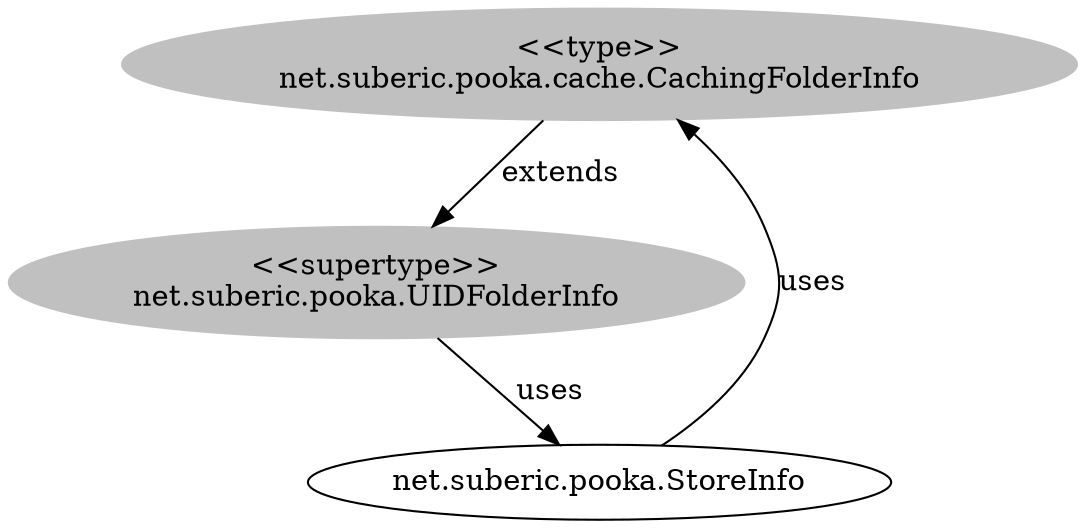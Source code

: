 digraph stk {
	net_suberic_pooka_cache_CachingFolderInfo [label="<<type>>
net.suberic.pooka.cache.CachingFolderInfo",style=filled,color="grey"];
	net_suberic_pooka_UIDFolderInfo [label="<<supertype>>
net.suberic.pooka.UIDFolderInfo",style=filled,color="grey"];
	net_suberic_pooka_StoreInfo [label="net.suberic.pooka.StoreInfo"];
	net_suberic_pooka_cache_CachingFolderInfo -> net_suberic_pooka_UIDFolderInfo [label=extends];
	net_suberic_pooka_UIDFolderInfo -> net_suberic_pooka_StoreInfo [label=uses];
	net_suberic_pooka_StoreInfo -> net_suberic_pooka_cache_CachingFolderInfo [label=uses];
}
